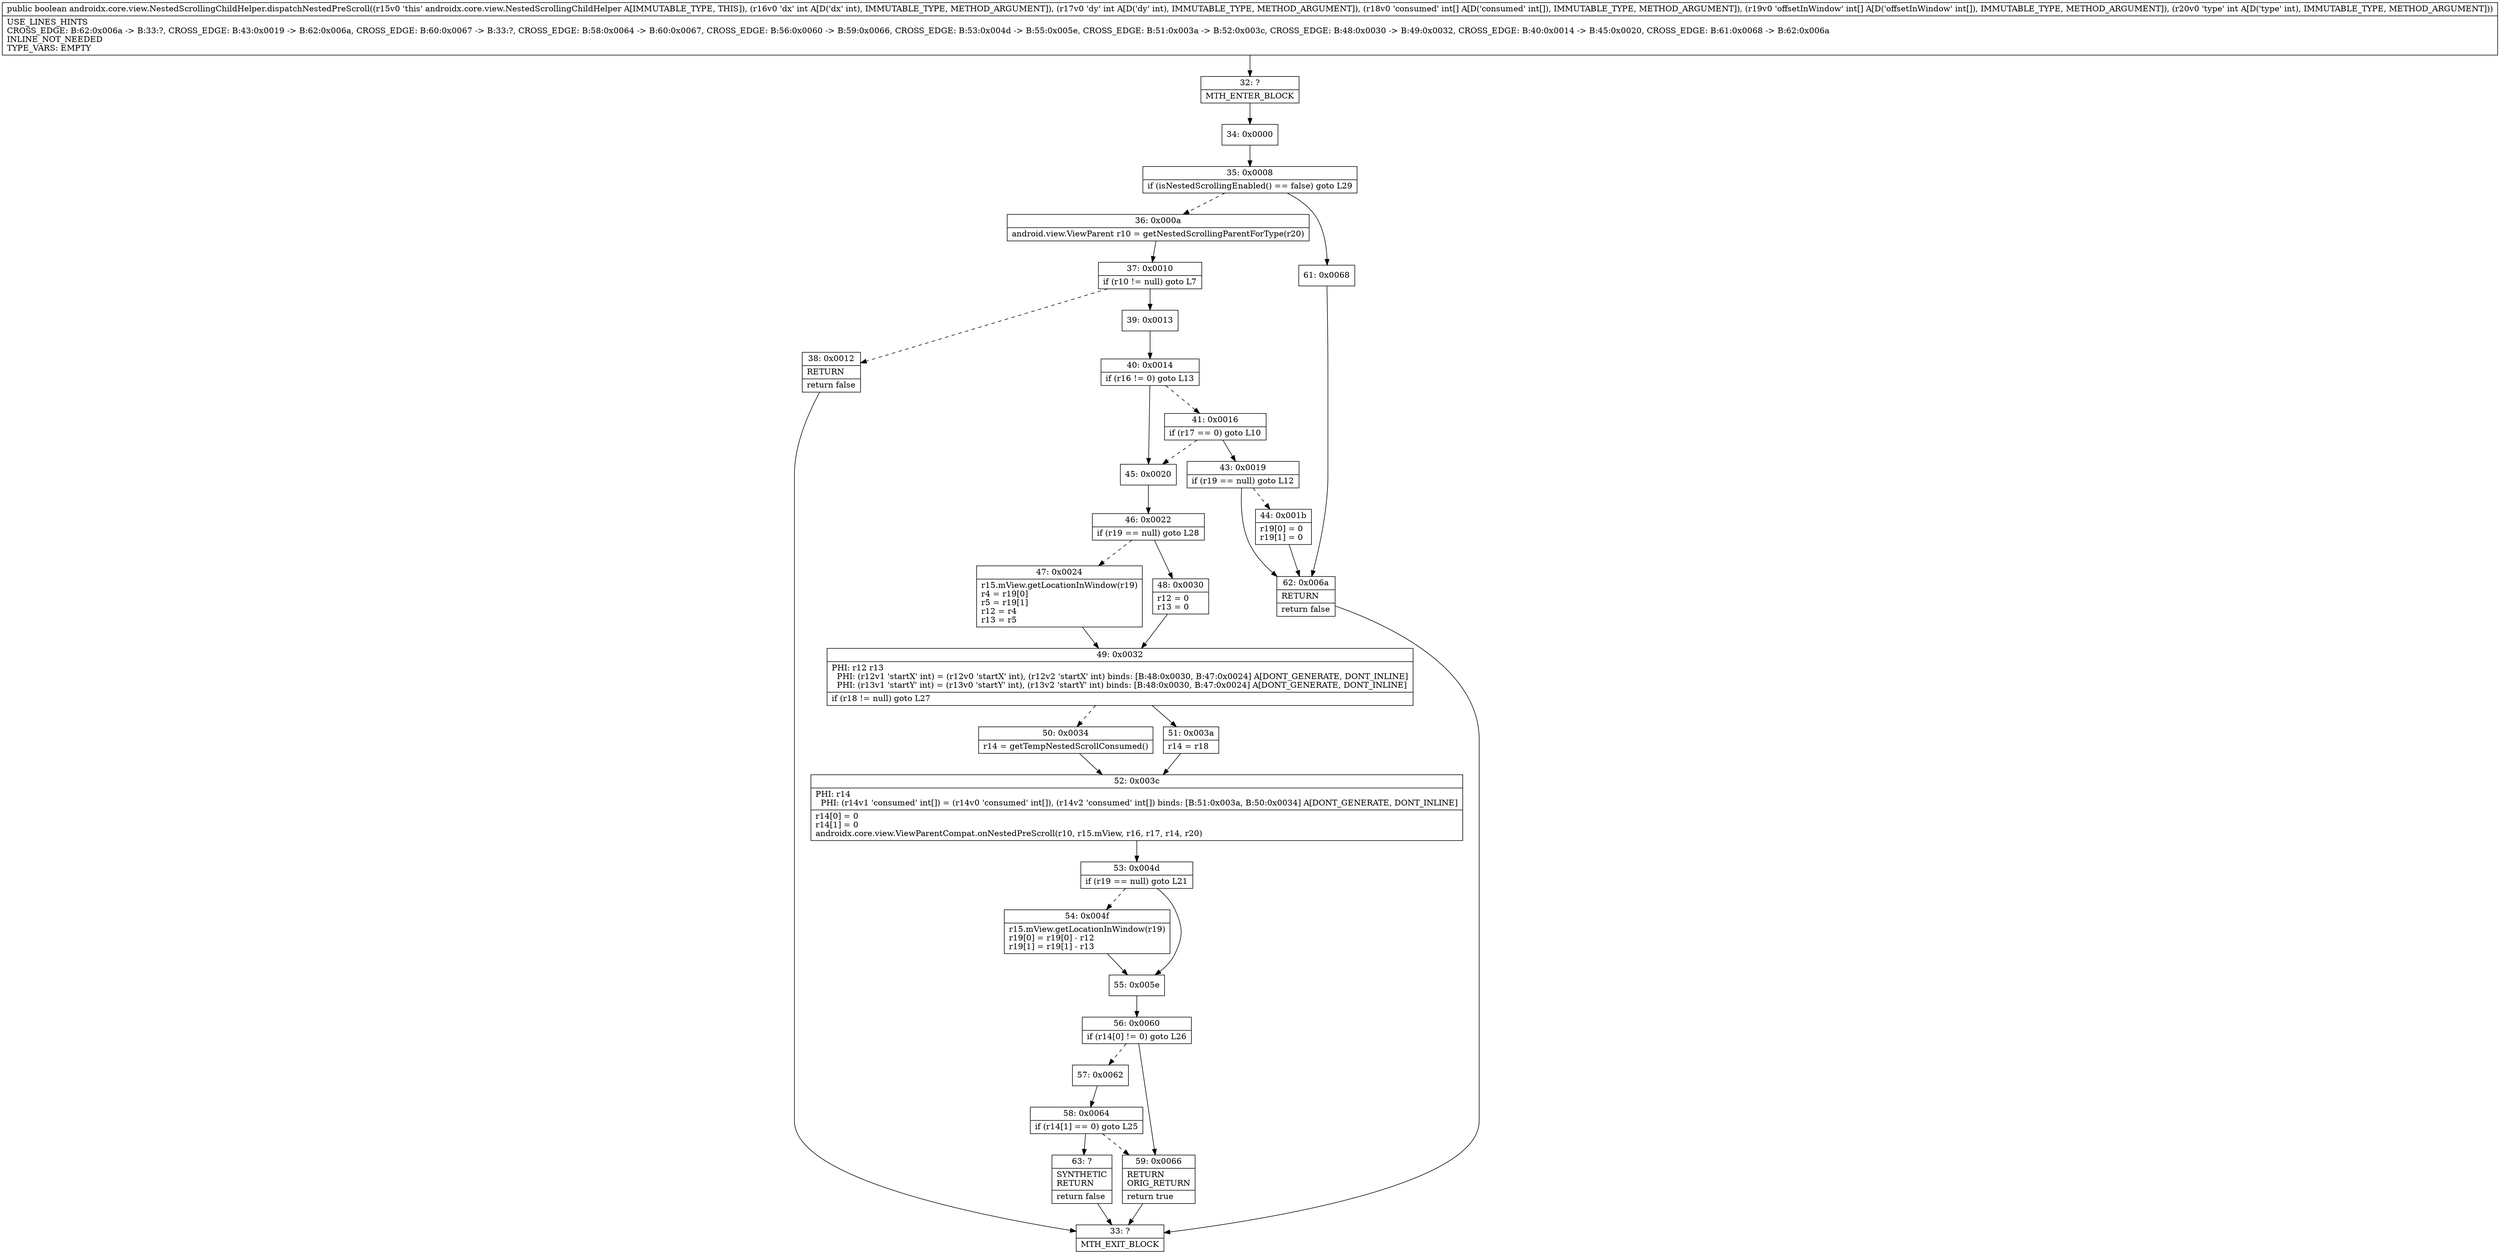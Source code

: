 digraph "CFG forandroidx.core.view.NestedScrollingChildHelper.dispatchNestedPreScroll(II[I[II)Z" {
Node_32 [shape=record,label="{32\:\ ?|MTH_ENTER_BLOCK\l}"];
Node_34 [shape=record,label="{34\:\ 0x0000}"];
Node_35 [shape=record,label="{35\:\ 0x0008|if (isNestedScrollingEnabled() == false) goto L29\l}"];
Node_36 [shape=record,label="{36\:\ 0x000a|android.view.ViewParent r10 = getNestedScrollingParentForType(r20)\l}"];
Node_37 [shape=record,label="{37\:\ 0x0010|if (r10 != null) goto L7\l}"];
Node_38 [shape=record,label="{38\:\ 0x0012|RETURN\l|return false\l}"];
Node_33 [shape=record,label="{33\:\ ?|MTH_EXIT_BLOCK\l}"];
Node_39 [shape=record,label="{39\:\ 0x0013}"];
Node_40 [shape=record,label="{40\:\ 0x0014|if (r16 != 0) goto L13\l}"];
Node_41 [shape=record,label="{41\:\ 0x0016|if (r17 == 0) goto L10\l}"];
Node_43 [shape=record,label="{43\:\ 0x0019|if (r19 == null) goto L12\l}"];
Node_44 [shape=record,label="{44\:\ 0x001b|r19[0] = 0\lr19[1] = 0\l}"];
Node_62 [shape=record,label="{62\:\ 0x006a|RETURN\l|return false\l}"];
Node_45 [shape=record,label="{45\:\ 0x0020}"];
Node_46 [shape=record,label="{46\:\ 0x0022|if (r19 == null) goto L28\l}"];
Node_47 [shape=record,label="{47\:\ 0x0024|r15.mView.getLocationInWindow(r19)\lr4 = r19[0]\lr5 = r19[1]\lr12 = r4\lr13 = r5\l}"];
Node_49 [shape=record,label="{49\:\ 0x0032|PHI: r12 r13 \l  PHI: (r12v1 'startX' int) = (r12v0 'startX' int), (r12v2 'startX' int) binds: [B:48:0x0030, B:47:0x0024] A[DONT_GENERATE, DONT_INLINE]\l  PHI: (r13v1 'startY' int) = (r13v0 'startY' int), (r13v2 'startY' int) binds: [B:48:0x0030, B:47:0x0024] A[DONT_GENERATE, DONT_INLINE]\l|if (r18 != null) goto L27\l}"];
Node_50 [shape=record,label="{50\:\ 0x0034|r14 = getTempNestedScrollConsumed()\l}"];
Node_52 [shape=record,label="{52\:\ 0x003c|PHI: r14 \l  PHI: (r14v1 'consumed' int[]) = (r14v0 'consumed' int[]), (r14v2 'consumed' int[]) binds: [B:51:0x003a, B:50:0x0034] A[DONT_GENERATE, DONT_INLINE]\l|r14[0] = 0\lr14[1] = 0\landroidx.core.view.ViewParentCompat.onNestedPreScroll(r10, r15.mView, r16, r17, r14, r20)\l}"];
Node_53 [shape=record,label="{53\:\ 0x004d|if (r19 == null) goto L21\l}"];
Node_54 [shape=record,label="{54\:\ 0x004f|r15.mView.getLocationInWindow(r19)\lr19[0] = r19[0] \- r12\lr19[1] = r19[1] \- r13\l}"];
Node_55 [shape=record,label="{55\:\ 0x005e}"];
Node_56 [shape=record,label="{56\:\ 0x0060|if (r14[0] != 0) goto L26\l}"];
Node_57 [shape=record,label="{57\:\ 0x0062}"];
Node_58 [shape=record,label="{58\:\ 0x0064|if (r14[1] == 0) goto L25\l}"];
Node_63 [shape=record,label="{63\:\ ?|SYNTHETIC\lRETURN\l|return false\l}"];
Node_59 [shape=record,label="{59\:\ 0x0066|RETURN\lORIG_RETURN\l|return true\l}"];
Node_51 [shape=record,label="{51\:\ 0x003a|r14 = r18\l}"];
Node_48 [shape=record,label="{48\:\ 0x0030|r12 = 0\lr13 = 0\l}"];
Node_61 [shape=record,label="{61\:\ 0x0068}"];
MethodNode[shape=record,label="{public boolean androidx.core.view.NestedScrollingChildHelper.dispatchNestedPreScroll((r15v0 'this' androidx.core.view.NestedScrollingChildHelper A[IMMUTABLE_TYPE, THIS]), (r16v0 'dx' int A[D('dx' int), IMMUTABLE_TYPE, METHOD_ARGUMENT]), (r17v0 'dy' int A[D('dy' int), IMMUTABLE_TYPE, METHOD_ARGUMENT]), (r18v0 'consumed' int[] A[D('consumed' int[]), IMMUTABLE_TYPE, METHOD_ARGUMENT]), (r19v0 'offsetInWindow' int[] A[D('offsetInWindow' int[]), IMMUTABLE_TYPE, METHOD_ARGUMENT]), (r20v0 'type' int A[D('type' int), IMMUTABLE_TYPE, METHOD_ARGUMENT]))  | USE_LINES_HINTS\lCROSS_EDGE: B:62:0x006a \-\> B:33:?, CROSS_EDGE: B:43:0x0019 \-\> B:62:0x006a, CROSS_EDGE: B:60:0x0067 \-\> B:33:?, CROSS_EDGE: B:58:0x0064 \-\> B:60:0x0067, CROSS_EDGE: B:56:0x0060 \-\> B:59:0x0066, CROSS_EDGE: B:53:0x004d \-\> B:55:0x005e, CROSS_EDGE: B:51:0x003a \-\> B:52:0x003c, CROSS_EDGE: B:48:0x0030 \-\> B:49:0x0032, CROSS_EDGE: B:40:0x0014 \-\> B:45:0x0020, CROSS_EDGE: B:61:0x0068 \-\> B:62:0x006a\lINLINE_NOT_NEEDED\lTYPE_VARS: EMPTY\l}"];
MethodNode -> Node_32;Node_32 -> Node_34;
Node_34 -> Node_35;
Node_35 -> Node_36[style=dashed];
Node_35 -> Node_61;
Node_36 -> Node_37;
Node_37 -> Node_38[style=dashed];
Node_37 -> Node_39;
Node_38 -> Node_33;
Node_39 -> Node_40;
Node_40 -> Node_41[style=dashed];
Node_40 -> Node_45;
Node_41 -> Node_43;
Node_41 -> Node_45[style=dashed];
Node_43 -> Node_44[style=dashed];
Node_43 -> Node_62;
Node_44 -> Node_62;
Node_62 -> Node_33;
Node_45 -> Node_46;
Node_46 -> Node_47[style=dashed];
Node_46 -> Node_48;
Node_47 -> Node_49;
Node_49 -> Node_50[style=dashed];
Node_49 -> Node_51;
Node_50 -> Node_52;
Node_52 -> Node_53;
Node_53 -> Node_54[style=dashed];
Node_53 -> Node_55;
Node_54 -> Node_55;
Node_55 -> Node_56;
Node_56 -> Node_57[style=dashed];
Node_56 -> Node_59;
Node_57 -> Node_58;
Node_58 -> Node_59[style=dashed];
Node_58 -> Node_63;
Node_63 -> Node_33;
Node_59 -> Node_33;
Node_51 -> Node_52;
Node_48 -> Node_49;
Node_61 -> Node_62;
}


